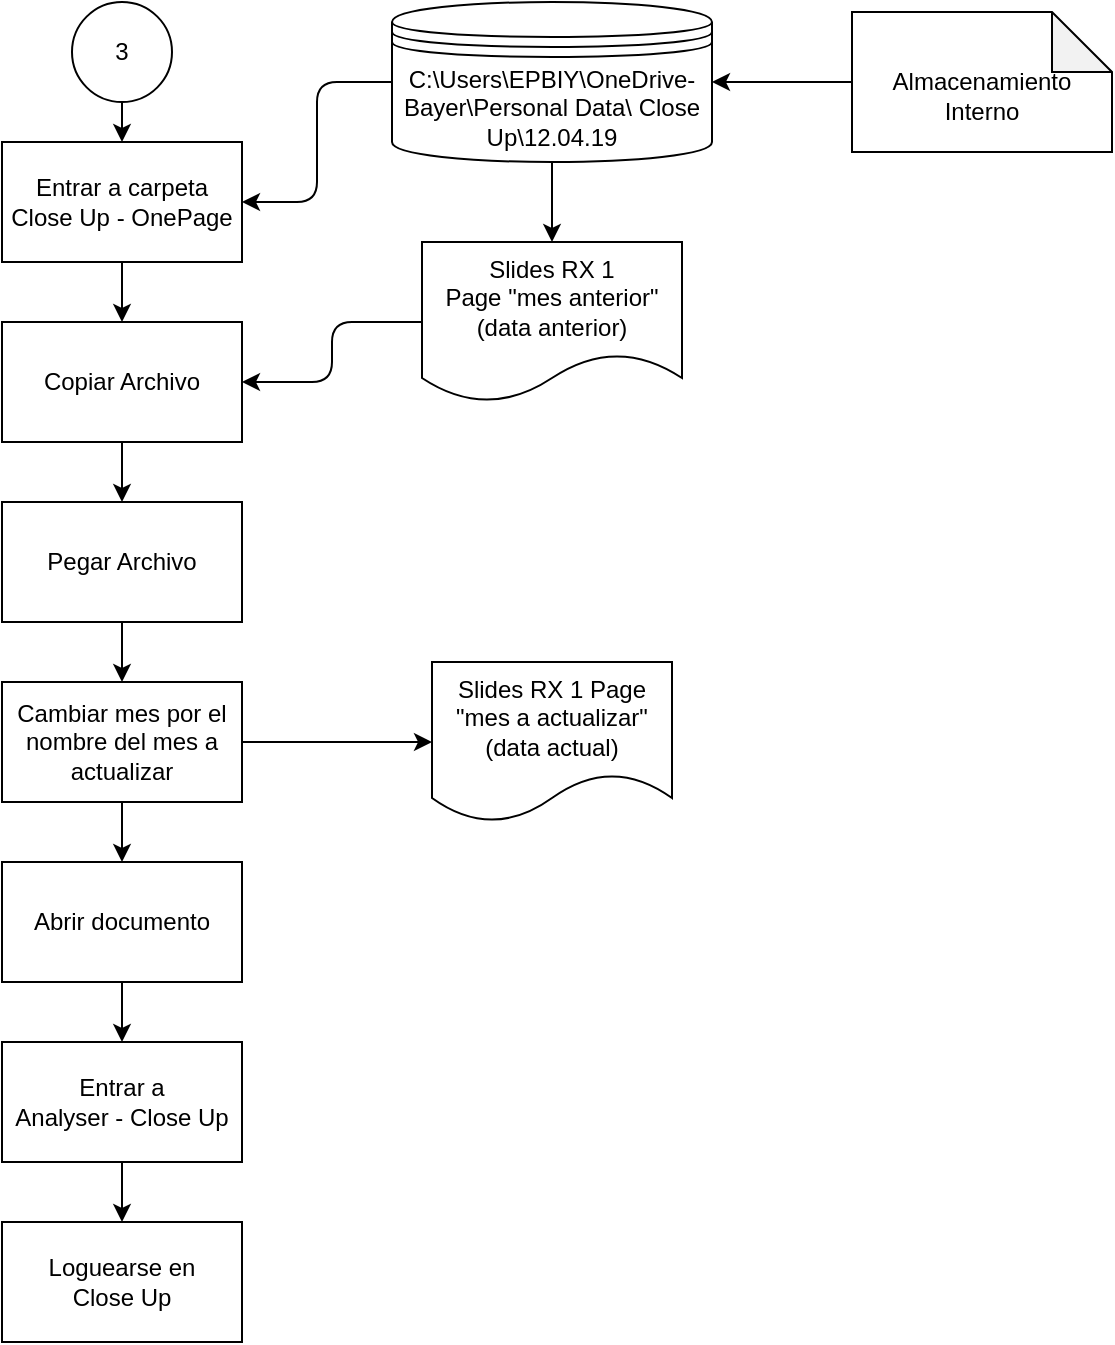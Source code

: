 <mxfile version="13.6.2" type="github"><diagram id="-NI7jD1zWgYqVaLlK_oN" name="Page-1"><mxGraphModel dx="782" dy="469" grid="1" gridSize="10" guides="1" tooltips="1" connect="1" arrows="1" fold="1" page="1" pageScale="1" pageWidth="850" pageHeight="1100" math="0" shadow="0"><root><mxCell id="0"/><mxCell id="1" parent="0"/><mxCell id="CPMlRQxNfgsovF9pAXsS-1" value="3&lt;br&gt;" style="ellipse;whiteSpace=wrap;html=1;aspect=fixed;" vertex="1" parent="1"><mxGeometry x="200" y="110" width="50" height="50" as="geometry"/></mxCell><mxCell id="CPMlRQxNfgsovF9pAXsS-2" value="Entrar a carpeta Close Up - OnePage" style="rounded=0;whiteSpace=wrap;html=1;" vertex="1" parent="1"><mxGeometry x="165" y="180" width="120" height="60" as="geometry"/></mxCell><mxCell id="CPMlRQxNfgsovF9pAXsS-6" value="Copiar Archivo" style="rounded=0;whiteSpace=wrap;html=1;" vertex="1" parent="1"><mxGeometry x="165" y="270" width="120" height="60" as="geometry"/></mxCell><mxCell id="CPMlRQxNfgsovF9pAXsS-7" value="C:\Users\EPBIY\OneDrive-Bayer\Personal Data\ Close Up\12.04.19" style="shape=datastore;whiteSpace=wrap;html=1;" vertex="1" parent="1"><mxGeometry x="360" y="110" width="160" height="80" as="geometry"/></mxCell><mxCell id="CPMlRQxNfgsovF9pAXsS-10" value="&lt;br&gt;Almacenamiento Interno" style="shape=note;whiteSpace=wrap;html=1;backgroundOutline=1;darkOpacity=0.05;" vertex="1" parent="1"><mxGeometry x="590" y="115" width="130" height="70" as="geometry"/></mxCell><mxCell id="CPMlRQxNfgsovF9pAXsS-11" value="Slides RX 1 &lt;br&gt;Page &quot;mes anterior&quot; (data anterior)" style="shape=document;whiteSpace=wrap;html=1;boundedLbl=1;" vertex="1" parent="1"><mxGeometry x="375" y="230" width="130" height="80" as="geometry"/></mxCell><mxCell id="CPMlRQxNfgsovF9pAXsS-12" value="" style="endArrow=classic;html=1;exitX=0.5;exitY=1;exitDx=0;exitDy=0;entryX=0.5;entryY=0;entryDx=0;entryDy=0;" edge="1" parent="1" source="CPMlRQxNfgsovF9pAXsS-1" target="CPMlRQxNfgsovF9pAXsS-2"><mxGeometry width="50" height="50" relative="1" as="geometry"><mxPoint x="380" y="320" as="sourcePoint"/><mxPoint x="430" y="270" as="targetPoint"/></mxGeometry></mxCell><mxCell id="CPMlRQxNfgsovF9pAXsS-13" value="" style="endArrow=classic;html=1;exitX=0.5;exitY=1;exitDx=0;exitDy=0;entryX=0.5;entryY=0;entryDx=0;entryDy=0;" edge="1" parent="1" source="CPMlRQxNfgsovF9pAXsS-2" target="CPMlRQxNfgsovF9pAXsS-6"><mxGeometry width="50" height="50" relative="1" as="geometry"><mxPoint x="380" y="320" as="sourcePoint"/><mxPoint x="430" y="270" as="targetPoint"/></mxGeometry></mxCell><mxCell id="CPMlRQxNfgsovF9pAXsS-14" value="" style="endArrow=classic;html=1;exitX=0.5;exitY=1;exitDx=0;exitDy=0;entryX=0.5;entryY=0;entryDx=0;entryDy=0;" edge="1" parent="1" source="CPMlRQxNfgsovF9pAXsS-7" target="CPMlRQxNfgsovF9pAXsS-11"><mxGeometry width="50" height="50" relative="1" as="geometry"><mxPoint x="380" y="320" as="sourcePoint"/><mxPoint x="430" y="270" as="targetPoint"/></mxGeometry></mxCell><mxCell id="CPMlRQxNfgsovF9pAXsS-20" value="" style="edgeStyle=elbowEdgeStyle;elbow=horizontal;endArrow=classic;html=1;exitX=0;exitY=0.5;exitDx=0;exitDy=0;entryX=1;entryY=0.5;entryDx=0;entryDy=0;" edge="1" parent="1" source="CPMlRQxNfgsovF9pAXsS-7" target="CPMlRQxNfgsovF9pAXsS-2"><mxGeometry width="50" height="50" relative="1" as="geometry"><mxPoint x="380" y="320" as="sourcePoint"/><mxPoint x="430" y="270" as="targetPoint"/></mxGeometry></mxCell><mxCell id="CPMlRQxNfgsovF9pAXsS-21" value="" style="endArrow=classic;html=1;exitX=0;exitY=0.5;exitDx=0;exitDy=0;exitPerimeter=0;" edge="1" parent="1" source="CPMlRQxNfgsovF9pAXsS-10" target="CPMlRQxNfgsovF9pAXsS-7"><mxGeometry width="50" height="50" relative="1" as="geometry"><mxPoint x="380" y="320" as="sourcePoint"/><mxPoint x="430" y="270" as="targetPoint"/></mxGeometry></mxCell><mxCell id="CPMlRQxNfgsovF9pAXsS-22" value="" style="edgeStyle=elbowEdgeStyle;elbow=horizontal;endArrow=classic;html=1;exitX=0;exitY=0.5;exitDx=0;exitDy=0;entryX=1;entryY=0.5;entryDx=0;entryDy=0;" edge="1" parent="1" source="CPMlRQxNfgsovF9pAXsS-11" target="CPMlRQxNfgsovF9pAXsS-6"><mxGeometry width="50" height="50" relative="1" as="geometry"><mxPoint x="370" y="160" as="sourcePoint"/><mxPoint x="295" y="220" as="targetPoint"/></mxGeometry></mxCell><mxCell id="CPMlRQxNfgsovF9pAXsS-23" value="Pegar Archivo" style="rounded=0;whiteSpace=wrap;html=1;" vertex="1" parent="1"><mxGeometry x="165" y="360" width="120" height="60" as="geometry"/></mxCell><mxCell id="CPMlRQxNfgsovF9pAXsS-36" value="" style="edgeStyle=orthogonalEdgeStyle;rounded=0;orthogonalLoop=1;jettySize=auto;html=1;" edge="1" parent="1" source="CPMlRQxNfgsovF9pAXsS-24" target="CPMlRQxNfgsovF9pAXsS-25"><mxGeometry relative="1" as="geometry"/></mxCell><mxCell id="CPMlRQxNfgsovF9pAXsS-24" value="Cambiar mes por el nombre del mes a actualizar" style="rounded=0;whiteSpace=wrap;html=1;" vertex="1" parent="1"><mxGeometry x="165" y="450" width="120" height="60" as="geometry"/></mxCell><mxCell id="CPMlRQxNfgsovF9pAXsS-25" value="Slides RX 1 Page &quot;mes a actualizar&quot;(data actual)" style="shape=document;whiteSpace=wrap;html=1;boundedLbl=1;" vertex="1" parent="1"><mxGeometry x="380" y="440" width="120" height="80" as="geometry"/></mxCell><mxCell id="CPMlRQxNfgsovF9pAXsS-26" value="Abrir documento" style="rounded=0;whiteSpace=wrap;html=1;" vertex="1" parent="1"><mxGeometry x="165" y="540" width="120" height="60" as="geometry"/></mxCell><mxCell id="CPMlRQxNfgsovF9pAXsS-34" value="" style="edgeStyle=orthogonalEdgeStyle;rounded=0;orthogonalLoop=1;jettySize=auto;html=1;" edge="1" parent="1" source="CPMlRQxNfgsovF9pAXsS-27" target="CPMlRQxNfgsovF9pAXsS-28"><mxGeometry relative="1" as="geometry"/></mxCell><mxCell id="CPMlRQxNfgsovF9pAXsS-27" value="Entrar a &lt;br&gt;Analyser - Close Up" style="rounded=0;whiteSpace=wrap;html=1;" vertex="1" parent="1"><mxGeometry x="165" y="630" width="120" height="60" as="geometry"/></mxCell><mxCell id="CPMlRQxNfgsovF9pAXsS-28" value="Loguearse en &lt;br&gt;Close Up" style="rounded=0;whiteSpace=wrap;html=1;" vertex="1" parent="1"><mxGeometry x="165" y="720" width="120" height="60" as="geometry"/></mxCell><mxCell id="CPMlRQxNfgsovF9pAXsS-29" value="" style="endArrow=classic;html=1;exitX=0.5;exitY=1;exitDx=0;exitDy=0;entryX=0.5;entryY=0;entryDx=0;entryDy=0;" edge="1" parent="1" source="CPMlRQxNfgsovF9pAXsS-6" target="CPMlRQxNfgsovF9pAXsS-23"><mxGeometry width="50" height="50" relative="1" as="geometry"><mxPoint x="380" y="480" as="sourcePoint"/><mxPoint x="430" y="430" as="targetPoint"/></mxGeometry></mxCell><mxCell id="CPMlRQxNfgsovF9pAXsS-30" value="" style="endArrow=classic;html=1;exitX=0.5;exitY=1;exitDx=0;exitDy=0;" edge="1" parent="1" source="CPMlRQxNfgsovF9pAXsS-23" target="CPMlRQxNfgsovF9pAXsS-24"><mxGeometry width="50" height="50" relative="1" as="geometry"><mxPoint x="380" y="480" as="sourcePoint"/><mxPoint x="430" y="430" as="targetPoint"/></mxGeometry></mxCell><mxCell id="CPMlRQxNfgsovF9pAXsS-31" value="" style="endArrow=classic;html=1;exitX=0.5;exitY=1;exitDx=0;exitDy=0;entryX=0.5;entryY=0;entryDx=0;entryDy=0;" edge="1" parent="1" source="CPMlRQxNfgsovF9pAXsS-24" target="CPMlRQxNfgsovF9pAXsS-26"><mxGeometry width="50" height="50" relative="1" as="geometry"><mxPoint x="380" y="480" as="sourcePoint"/><mxPoint x="430" y="430" as="targetPoint"/></mxGeometry></mxCell><mxCell id="CPMlRQxNfgsovF9pAXsS-32" value="" style="endArrow=classic;html=1;exitX=0.5;exitY=1;exitDx=0;exitDy=0;entryX=0.5;entryY=0;entryDx=0;entryDy=0;" edge="1" parent="1" source="CPMlRQxNfgsovF9pAXsS-26" target="CPMlRQxNfgsovF9pAXsS-27"><mxGeometry width="50" height="50" relative="1" as="geometry"><mxPoint x="380" y="480" as="sourcePoint"/><mxPoint x="430" y="430" as="targetPoint"/></mxGeometry></mxCell></root></mxGraphModel></diagram></mxfile>
